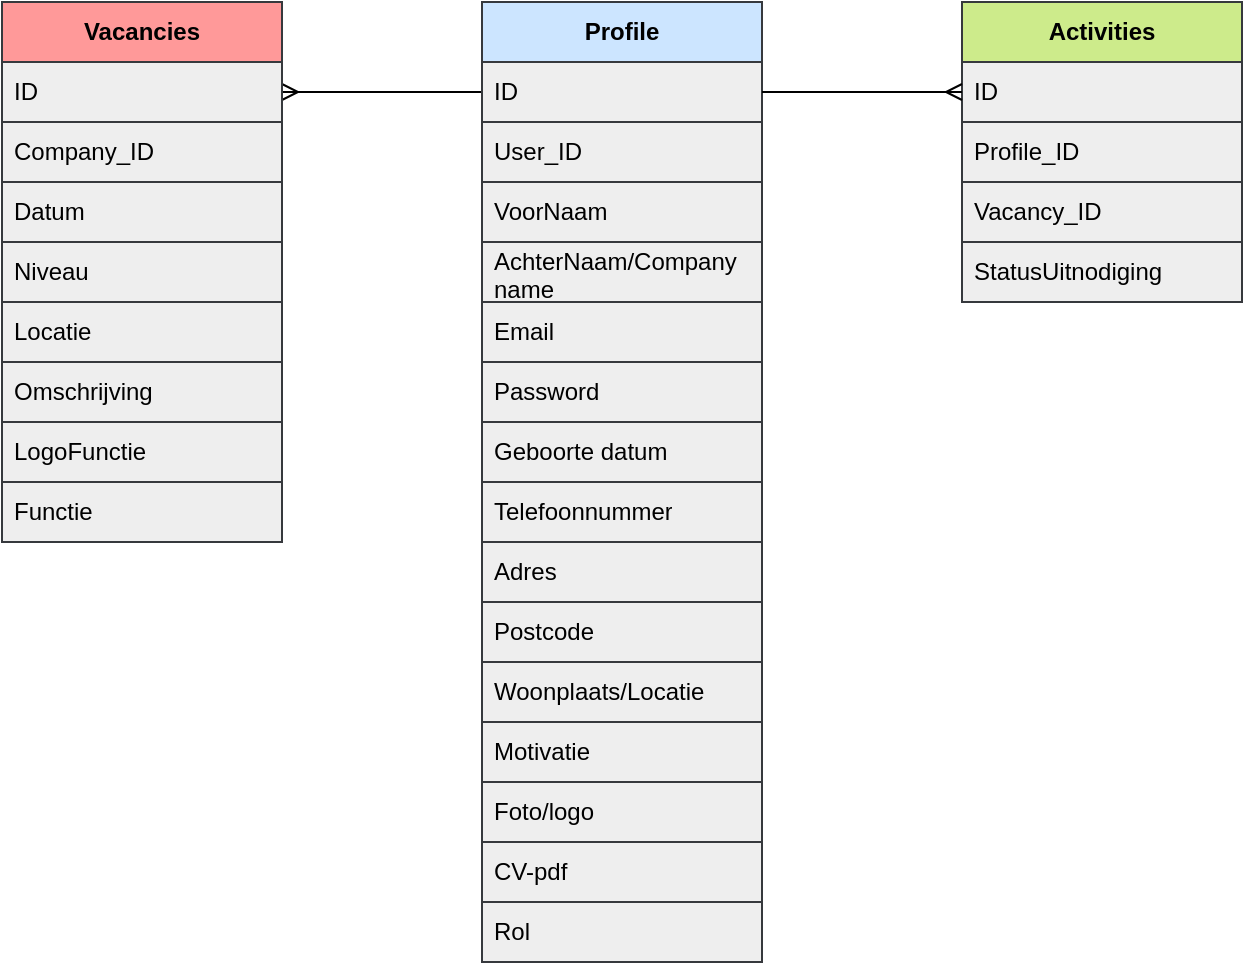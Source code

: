 <mxfile>
    <diagram id="banj0SSSUBuGrcJsWd_x" name="Page-1">
        <mxGraphModel dx="713" dy="487" grid="1" gridSize="10" guides="1" tooltips="1" connect="1" arrows="1" fold="1" page="1" pageScale="1" pageWidth="850" pageHeight="1100" background="#FFFFFF" math="0" shadow="0">
            <root>
                <mxCell id="0"/>
                <mxCell id="1" parent="0"/>
                <mxCell id="90" style="edgeStyle=none;html=1;strokeColor=#000000;exitX=0;exitY=0.5;exitDx=0;exitDy=0;endArrow=ERmany;endFill=0;" edge="1" parent="1" source="13" target="28">
                    <mxGeometry relative="1" as="geometry"/>
                </mxCell>
                <mxCell id="12" value="Profile" style="swimlane;fontStyle=1;childLayout=stackLayout;horizontal=1;startSize=30;horizontalStack=0;resizeParent=1;resizeParentMax=0;resizeLast=0;collapsible=1;marginBottom=0;whiteSpace=wrap;html=1;rounded=0;labelBackgroundColor=none;labelBorderColor=none;fillColor=#cce5ff;strokeColor=#36393d;fontColor=#000000;" parent="1" vertex="1">
                    <mxGeometry x="280" y="40" width="140" height="480" as="geometry"/>
                </mxCell>
                <mxCell id="13" value="ID" style="text;strokeColor=#36393d;fillColor=#eeeeee;align=left;verticalAlign=middle;spacingLeft=4;spacingRight=4;overflow=hidden;points=[[0,0.5],[1,0.5]];portConstraint=eastwest;rotatable=0;whiteSpace=wrap;html=1;rounded=0;labelBackgroundColor=none;labelBorderColor=none;fontColor=#000000;" parent="12" vertex="1">
                    <mxGeometry y="30" width="140" height="30" as="geometry"/>
                </mxCell>
                <mxCell id="14" value="User_ID" style="text;strokeColor=#36393d;fillColor=#eeeeee;align=left;verticalAlign=middle;spacingLeft=4;spacingRight=4;overflow=hidden;points=[[0,0.5],[1,0.5]];portConstraint=eastwest;rotatable=0;whiteSpace=wrap;html=1;rounded=0;labelBackgroundColor=none;labelBorderColor=none;fontColor=#000000;" parent="12" vertex="1">
                    <mxGeometry y="60" width="140" height="30" as="geometry"/>
                </mxCell>
                <mxCell id="15" value="VoorNaam" style="text;strokeColor=#36393d;fillColor=#eeeeee;align=left;verticalAlign=middle;spacingLeft=4;spacingRight=4;overflow=hidden;points=[[0,0.5],[1,0.5]];portConstraint=eastwest;rotatable=0;whiteSpace=wrap;html=1;rounded=0;labelBackgroundColor=none;labelBorderColor=none;fontColor=#000000;" parent="12" vertex="1">
                    <mxGeometry y="90" width="140" height="30" as="geometry"/>
                </mxCell>
                <mxCell id="16" value="AchterNaam/Company name" style="text;strokeColor=#36393d;fillColor=#eeeeee;align=left;verticalAlign=middle;spacingLeft=4;spacingRight=4;overflow=hidden;points=[[0,0.5],[1,0.5]];portConstraint=eastwest;rotatable=0;whiteSpace=wrap;html=1;rounded=0;labelBackgroundColor=none;labelBorderColor=none;fontColor=#000000;" parent="12" vertex="1">
                    <mxGeometry y="120" width="140" height="30" as="geometry"/>
                </mxCell>
                <mxCell id="17" value="Email" style="text;strokeColor=#36393d;fillColor=#eeeeee;align=left;verticalAlign=middle;spacingLeft=4;spacingRight=4;overflow=hidden;points=[[0,0.5],[1,0.5]];portConstraint=eastwest;rotatable=0;whiteSpace=wrap;html=1;rounded=0;labelBackgroundColor=none;labelBorderColor=none;fontColor=#000000;" parent="12" vertex="1">
                    <mxGeometry y="150" width="140" height="30" as="geometry"/>
                </mxCell>
                <mxCell id="19" value="Password" style="text;strokeColor=#36393d;fillColor=#eeeeee;align=left;verticalAlign=middle;spacingLeft=4;spacingRight=4;overflow=hidden;points=[[0,0.5],[1,0.5]];portConstraint=eastwest;rotatable=0;whiteSpace=wrap;html=1;rounded=0;labelBackgroundColor=none;labelBorderColor=none;fontColor=#000000;" parent="12" vertex="1">
                    <mxGeometry y="180" width="140" height="30" as="geometry"/>
                </mxCell>
                <mxCell id="20" value="Geboorte datum" style="text;strokeColor=#36393d;fillColor=#eeeeee;align=left;verticalAlign=middle;spacingLeft=4;spacingRight=4;overflow=hidden;points=[[0,0.5],[1,0.5]];portConstraint=eastwest;rotatable=0;whiteSpace=wrap;html=1;rounded=0;labelBackgroundColor=none;labelBorderColor=none;fontColor=#000000;" parent="12" vertex="1">
                    <mxGeometry y="210" width="140" height="30" as="geometry"/>
                </mxCell>
                <mxCell id="21" value="Telefoonnummer" style="text;strokeColor=#36393d;fillColor=#eeeeee;align=left;verticalAlign=middle;spacingLeft=4;spacingRight=4;overflow=hidden;points=[[0,0.5],[1,0.5]];portConstraint=eastwest;rotatable=0;whiteSpace=wrap;html=1;rounded=0;labelBackgroundColor=none;labelBorderColor=none;fontColor=#000000;" parent="12" vertex="1">
                    <mxGeometry y="240" width="140" height="30" as="geometry"/>
                </mxCell>
                <mxCell id="22" value="Adres" style="text;strokeColor=#36393d;fillColor=#eeeeee;align=left;verticalAlign=middle;spacingLeft=4;spacingRight=4;overflow=hidden;points=[[0,0.5],[1,0.5]];portConstraint=eastwest;rotatable=0;whiteSpace=wrap;html=1;rounded=0;labelBackgroundColor=none;labelBorderColor=none;fontColor=#000000;" parent="12" vertex="1">
                    <mxGeometry y="270" width="140" height="30" as="geometry"/>
                </mxCell>
                <mxCell id="23" value="Postcode" style="text;strokeColor=#36393d;fillColor=#eeeeee;align=left;verticalAlign=middle;spacingLeft=4;spacingRight=4;overflow=hidden;points=[[0,0.5],[1,0.5]];portConstraint=eastwest;rotatable=0;whiteSpace=wrap;html=1;rounded=0;labelBackgroundColor=none;labelBorderColor=none;fontColor=#000000;" parent="12" vertex="1">
                    <mxGeometry y="300" width="140" height="30" as="geometry"/>
                </mxCell>
                <mxCell id="24" value="Woonplaats/Locatie" style="text;strokeColor=#36393d;fillColor=#eeeeee;align=left;verticalAlign=middle;spacingLeft=4;spacingRight=4;overflow=hidden;points=[[0,0.5],[1,0.5]];portConstraint=eastwest;rotatable=0;whiteSpace=wrap;html=1;rounded=0;labelBackgroundColor=none;labelBorderColor=none;fontColor=#000000;" parent="12" vertex="1">
                    <mxGeometry y="330" width="140" height="30" as="geometry"/>
                </mxCell>
                <mxCell id="25" value="Motivatie" style="text;strokeColor=#36393d;fillColor=#eeeeee;align=left;verticalAlign=middle;spacingLeft=4;spacingRight=4;overflow=hidden;points=[[0,0.5],[1,0.5]];portConstraint=eastwest;rotatable=0;whiteSpace=wrap;html=1;rounded=0;labelBackgroundColor=none;labelBorderColor=none;fontColor=#000000;" parent="12" vertex="1">
                    <mxGeometry y="360" width="140" height="30" as="geometry"/>
                </mxCell>
                <mxCell id="78" value="Foto/logo" style="text;strokeColor=#36393d;fillColor=#eeeeee;align=left;verticalAlign=middle;spacingLeft=4;spacingRight=4;overflow=hidden;points=[[0,0.5],[1,0.5]];portConstraint=eastwest;rotatable=0;whiteSpace=wrap;html=1;rounded=0;labelBackgroundColor=none;labelBorderColor=none;fontColor=#000000;" parent="12" vertex="1">
                    <mxGeometry y="390" width="140" height="30" as="geometry"/>
                </mxCell>
                <mxCell id="88" value="CV-pdf" style="text;strokeColor=#36393d;fillColor=#eeeeee;align=left;verticalAlign=middle;spacingLeft=4;spacingRight=4;overflow=hidden;points=[[0,0.5],[1,0.5]];portConstraint=eastwest;rotatable=0;whiteSpace=wrap;html=1;rounded=0;labelBackgroundColor=none;labelBorderColor=none;fontColor=#000000;" vertex="1" parent="12">
                    <mxGeometry y="420" width="140" height="30" as="geometry"/>
                </mxCell>
                <mxCell id="89" value="Rol" style="text;strokeColor=#36393d;fillColor=#eeeeee;align=left;verticalAlign=middle;spacingLeft=4;spacingRight=4;overflow=hidden;points=[[0,0.5],[1,0.5]];portConstraint=eastwest;rotatable=0;whiteSpace=wrap;html=1;rounded=0;labelBackgroundColor=none;labelBorderColor=none;fontColor=#000000;" vertex="1" parent="12">
                    <mxGeometry y="450" width="140" height="30" as="geometry"/>
                </mxCell>
                <mxCell id="27" value="Vacancies" style="swimlane;fontStyle=1;childLayout=stackLayout;horizontal=1;startSize=30;horizontalStack=0;resizeParent=1;resizeParentMax=0;resizeLast=0;collapsible=1;marginBottom=0;whiteSpace=wrap;html=1;rounded=0;labelBackgroundColor=none;labelBorderColor=none;fillColor=#FF9999;strokeColor=#36393d;fontColor=#000000;" parent="1" vertex="1">
                    <mxGeometry x="40" y="40" width="140" height="270" as="geometry"/>
                </mxCell>
                <mxCell id="28" value="ID" style="text;strokeColor=#36393d;fillColor=#eeeeee;align=left;verticalAlign=middle;spacingLeft=4;spacingRight=4;overflow=hidden;points=[[0,0.5],[1,0.5]];portConstraint=eastwest;rotatable=0;whiteSpace=wrap;html=1;rounded=0;labelBackgroundColor=none;labelBorderColor=none;fontColor=#000000;" parent="27" vertex="1">
                    <mxGeometry y="30" width="140" height="30" as="geometry"/>
                </mxCell>
                <mxCell id="29" value="Company_ID" style="text;strokeColor=#36393d;fillColor=#eeeeee;align=left;verticalAlign=middle;spacingLeft=4;spacingRight=4;overflow=hidden;points=[[0,0.5],[1,0.5]];portConstraint=eastwest;rotatable=0;whiteSpace=wrap;html=1;rounded=0;labelBackgroundColor=none;labelBorderColor=none;fontColor=#000000;" parent="27" vertex="1">
                    <mxGeometry y="60" width="140" height="30" as="geometry"/>
                </mxCell>
                <mxCell id="30" value="Datum" style="text;strokeColor=#36393d;fillColor=#eeeeee;align=left;verticalAlign=middle;spacingLeft=4;spacingRight=4;overflow=hidden;points=[[0,0.5],[1,0.5]];portConstraint=eastwest;rotatable=0;whiteSpace=wrap;html=1;rounded=0;labelBackgroundColor=none;labelBorderColor=none;fontColor=#000000;" parent="27" vertex="1">
                    <mxGeometry y="90" width="140" height="30" as="geometry"/>
                </mxCell>
                <mxCell id="31" value="Niveau" style="text;strokeColor=#36393d;fillColor=#eeeeee;align=left;verticalAlign=middle;spacingLeft=4;spacingRight=4;overflow=hidden;points=[[0,0.5],[1,0.5]];portConstraint=eastwest;rotatable=0;whiteSpace=wrap;html=1;rounded=0;labelBackgroundColor=none;labelBorderColor=none;fontColor=#000000;" parent="27" vertex="1">
                    <mxGeometry y="120" width="140" height="30" as="geometry"/>
                </mxCell>
                <mxCell id="32" value="Locatie" style="text;strokeColor=#36393d;fillColor=#eeeeee;align=left;verticalAlign=middle;spacingLeft=4;spacingRight=4;overflow=hidden;points=[[0,0.5],[1,0.5]];portConstraint=eastwest;rotatable=0;whiteSpace=wrap;html=1;rounded=0;labelBackgroundColor=none;labelBorderColor=none;fontColor=#000000;" parent="27" vertex="1">
                    <mxGeometry y="150" width="140" height="30" as="geometry"/>
                </mxCell>
                <mxCell id="33" value="Omschrijving" style="text;strokeColor=#36393d;fillColor=#eeeeee;align=left;verticalAlign=middle;spacingLeft=4;spacingRight=4;overflow=hidden;points=[[0,0.5],[1,0.5]];portConstraint=eastwest;rotatable=0;whiteSpace=wrap;html=1;rounded=0;labelBackgroundColor=none;labelBorderColor=none;fontColor=#000000;" parent="27" vertex="1">
                    <mxGeometry y="180" width="140" height="30" as="geometry"/>
                </mxCell>
                <mxCell id="65" value="LogoFunctie" style="text;strokeColor=#36393d;fillColor=#eeeeee;align=left;verticalAlign=middle;spacingLeft=4;spacingRight=4;overflow=hidden;points=[[0,0.5],[1,0.5]];portConstraint=eastwest;rotatable=0;whiteSpace=wrap;html=1;rounded=0;labelBackgroundColor=none;labelBorderColor=none;fontColor=#000000;" parent="27" vertex="1">
                    <mxGeometry y="210" width="140" height="30" as="geometry"/>
                </mxCell>
                <mxCell id="66" value="Functie" style="text;strokeColor=#36393d;fillColor=#eeeeee;align=left;verticalAlign=middle;spacingLeft=4;spacingRight=4;overflow=hidden;points=[[0,0.5],[1,0.5]];portConstraint=eastwest;rotatable=0;whiteSpace=wrap;html=1;rounded=0;labelBackgroundColor=none;labelBorderColor=none;fontColor=#000000;" parent="27" vertex="1">
                    <mxGeometry y="240" width="140" height="30" as="geometry"/>
                </mxCell>
                <mxCell id="42" value="Activities" style="swimlane;fontStyle=1;childLayout=stackLayout;horizontal=1;startSize=30;horizontalStack=0;resizeParent=1;resizeParentMax=0;resizeLast=0;collapsible=1;marginBottom=0;whiteSpace=wrap;html=1;rounded=0;labelBackgroundColor=none;labelBorderColor=none;fillColor=#cdeb8b;strokeColor=#36393d;fontColor=#000000;" parent="1" vertex="1">
                    <mxGeometry x="520" y="40" width="140" height="150" as="geometry"/>
                </mxCell>
                <mxCell id="43" value="ID" style="text;strokeColor=#36393d;fillColor=#eeeeee;align=left;verticalAlign=middle;spacingLeft=4;spacingRight=4;overflow=hidden;points=[[0,0.5],[1,0.5]];portConstraint=eastwest;rotatable=0;whiteSpace=wrap;html=1;rounded=0;labelBackgroundColor=none;labelBorderColor=none;fontColor=#000000;" parent="42" vertex="1">
                    <mxGeometry y="30" width="140" height="30" as="geometry"/>
                </mxCell>
                <mxCell id="45" value="Profile_ID" style="text;strokeColor=#36393d;fillColor=#eeeeee;align=left;verticalAlign=middle;spacingLeft=4;spacingRight=4;overflow=hidden;points=[[0,0.5],[1,0.5]];portConstraint=eastwest;rotatable=0;whiteSpace=wrap;html=1;rounded=0;labelBackgroundColor=none;labelBorderColor=none;fontColor=#000000;" parent="42" vertex="1">
                    <mxGeometry y="60" width="140" height="30" as="geometry"/>
                </mxCell>
                <mxCell id="46" value="Vacancy_ID" style="text;strokeColor=#36393d;fillColor=#eeeeee;align=left;verticalAlign=middle;spacingLeft=4;spacingRight=4;overflow=hidden;points=[[0,0.5],[1,0.5]];portConstraint=eastwest;rotatable=0;whiteSpace=wrap;html=1;rounded=0;labelBackgroundColor=none;labelBorderColor=none;fontColor=#000000;" parent="42" vertex="1">
                    <mxGeometry y="90" width="140" height="30" as="geometry"/>
                </mxCell>
                <mxCell id="48" value="StatusUitnodiging" style="text;strokeColor=#36393d;fillColor=#eeeeee;align=left;verticalAlign=middle;spacingLeft=4;spacingRight=4;overflow=hidden;points=[[0,0.5],[1,0.5]];portConstraint=eastwest;rotatable=0;whiteSpace=wrap;html=1;rounded=0;labelBackgroundColor=none;labelBorderColor=none;fontColor=#000000;" parent="42" vertex="1">
                    <mxGeometry y="120" width="140" height="30" as="geometry"/>
                </mxCell>
                <mxCell id="91" style="edgeStyle=none;html=1;strokeColor=#000000;endArrow=ERmany;endFill=0;" edge="1" parent="1" source="13" target="43">
                    <mxGeometry relative="1" as="geometry"/>
                </mxCell>
            </root>
        </mxGraphModel>
    </diagram>
</mxfile>